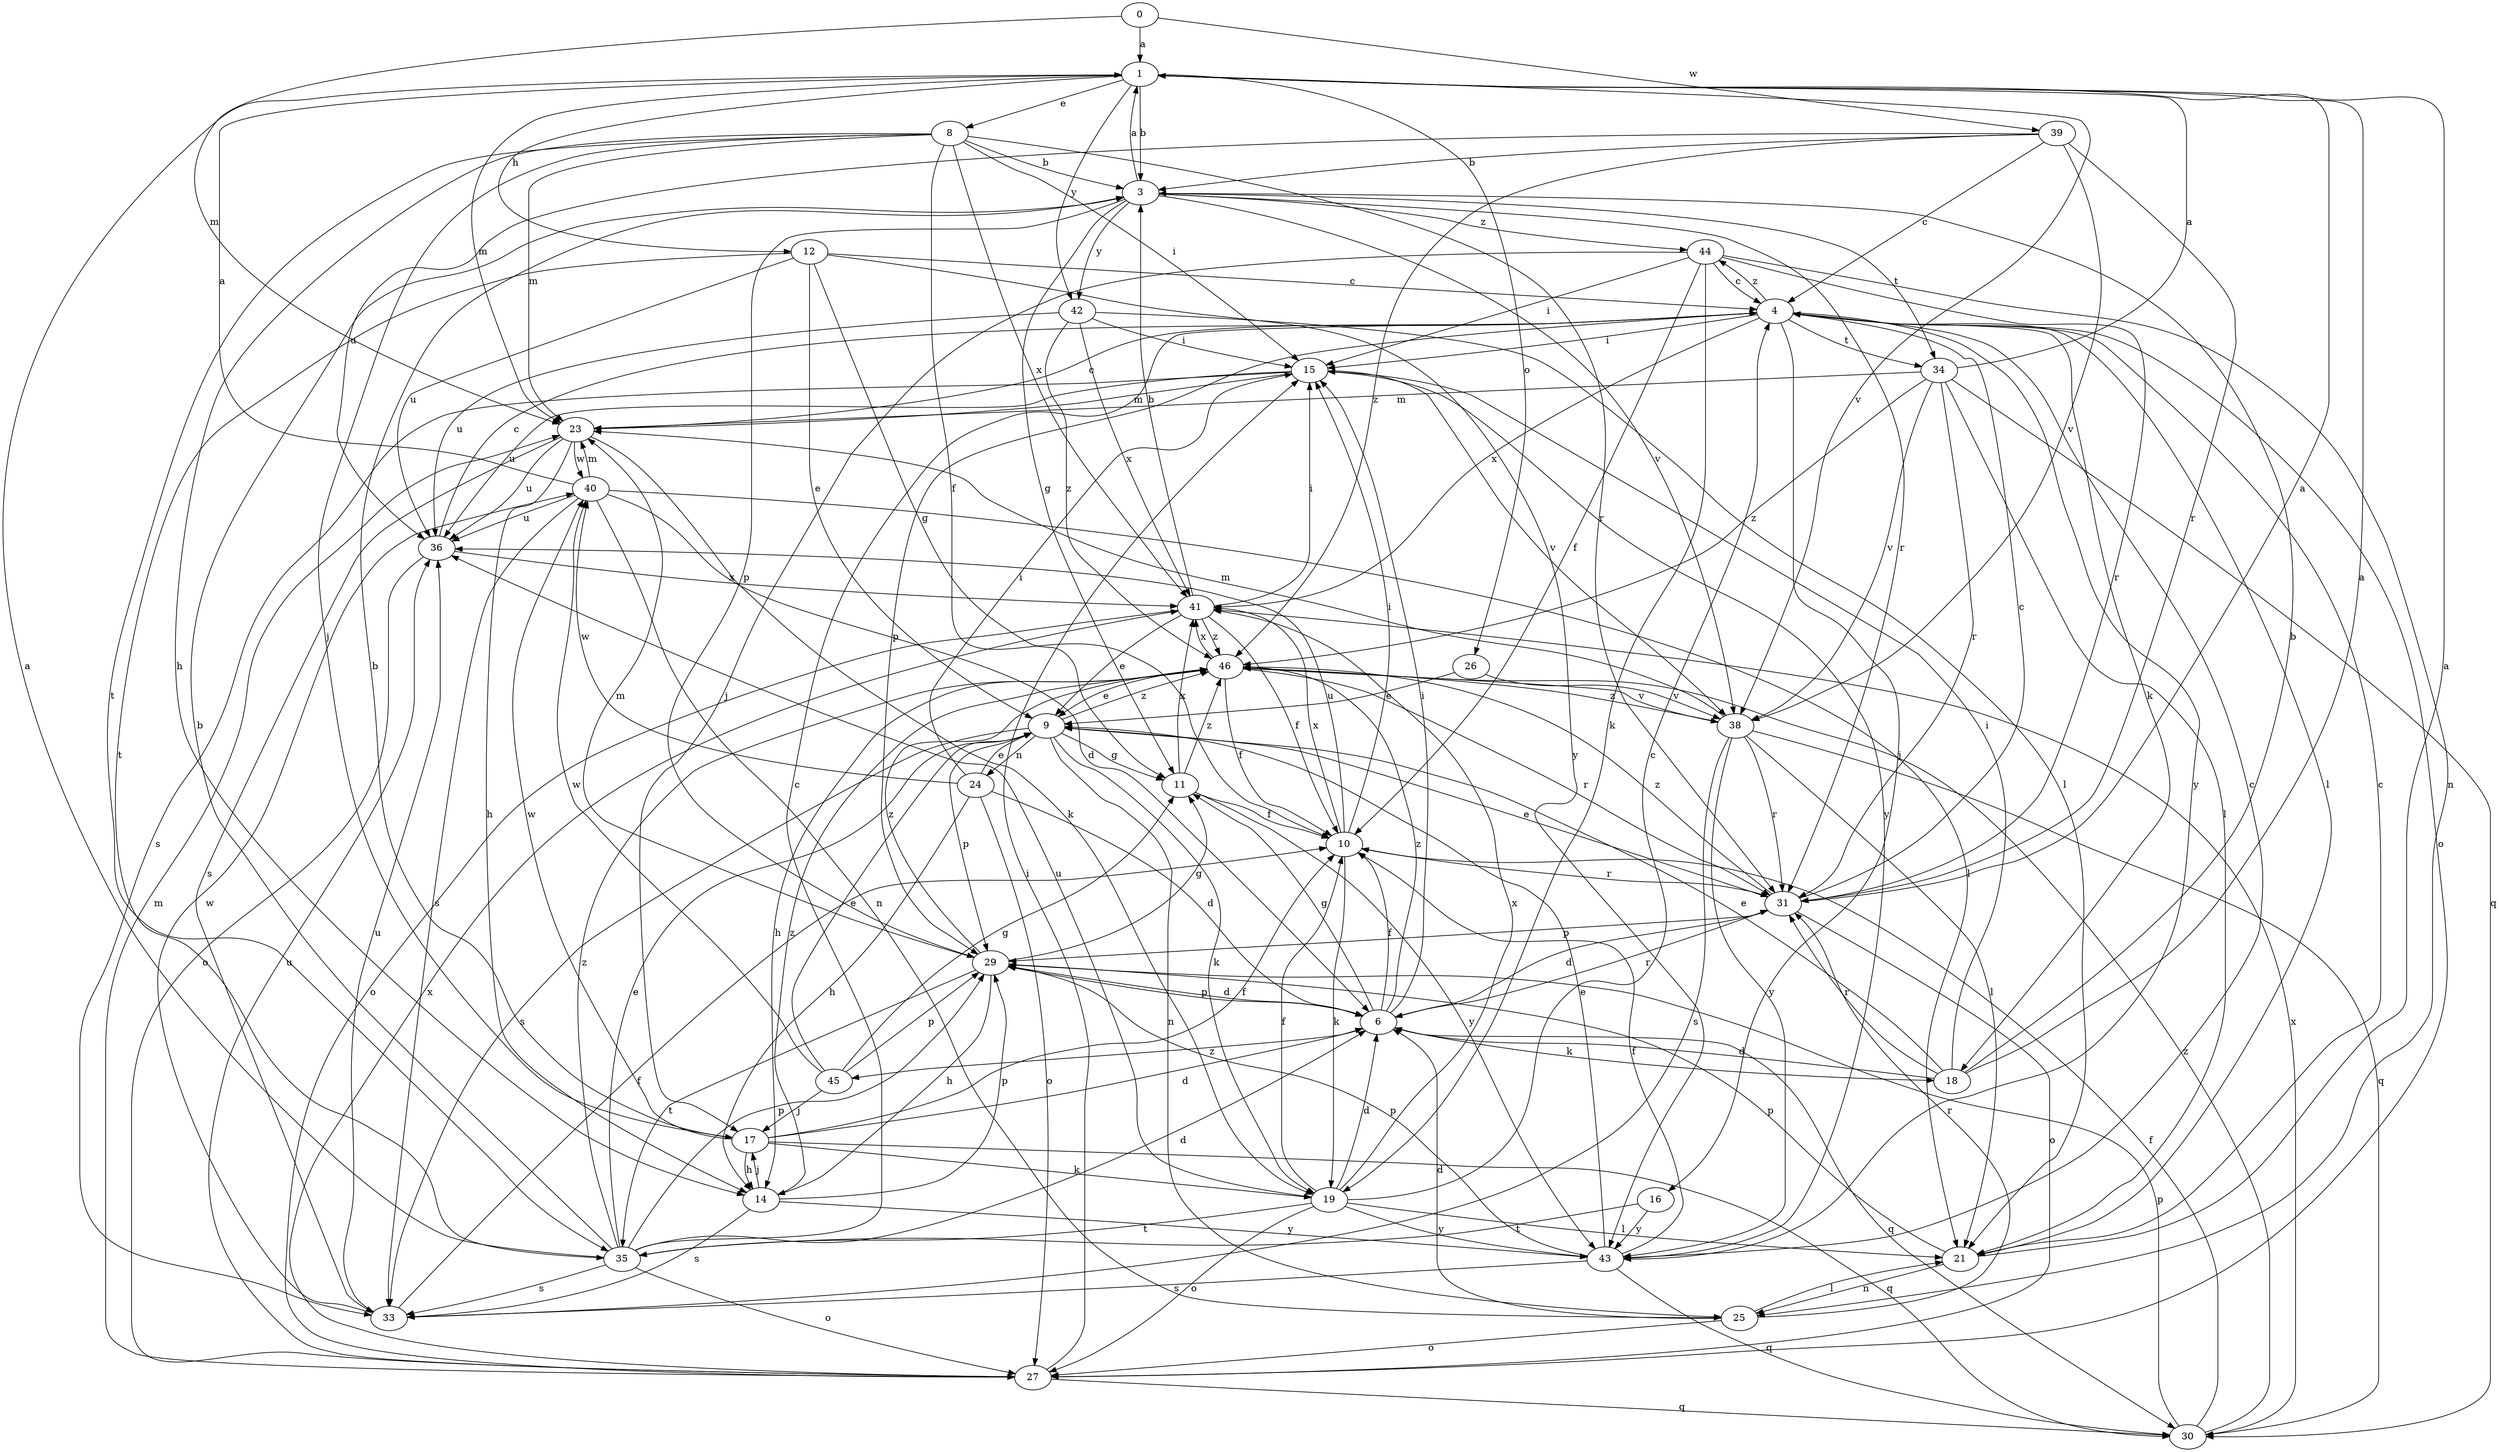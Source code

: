 strict digraph  {
0;
1;
3;
4;
6;
8;
9;
10;
11;
12;
14;
15;
16;
17;
18;
19;
21;
23;
24;
25;
26;
27;
29;
30;
31;
33;
34;
35;
36;
38;
39;
40;
41;
42;
43;
44;
45;
46;
0 -> 1  [label=a];
0 -> 23  [label=m];
0 -> 39  [label=w];
1 -> 3  [label=b];
1 -> 8  [label=e];
1 -> 12  [label=h];
1 -> 23  [label=m];
1 -> 26  [label=o];
1 -> 38  [label=v];
1 -> 42  [label=y];
3 -> 1  [label=a];
3 -> 11  [label=g];
3 -> 29  [label=p];
3 -> 31  [label=r];
3 -> 34  [label=t];
3 -> 38  [label=v];
3 -> 42  [label=y];
3 -> 44  [label=z];
4 -> 15  [label=i];
4 -> 16  [label=j];
4 -> 18  [label=k];
4 -> 21  [label=l];
4 -> 27  [label=o];
4 -> 29  [label=p];
4 -> 34  [label=t];
4 -> 41  [label=x];
4 -> 43  [label=y];
4 -> 44  [label=z];
6 -> 10  [label=f];
6 -> 11  [label=g];
6 -> 15  [label=i];
6 -> 18  [label=k];
6 -> 29  [label=p];
6 -> 30  [label=q];
6 -> 31  [label=r];
6 -> 45  [label=z];
6 -> 46  [label=z];
8 -> 3  [label=b];
8 -> 10  [label=f];
8 -> 14  [label=h];
8 -> 15  [label=i];
8 -> 17  [label=j];
8 -> 23  [label=m];
8 -> 31  [label=r];
8 -> 35  [label=t];
8 -> 41  [label=x];
9 -> 11  [label=g];
9 -> 19  [label=k];
9 -> 24  [label=n];
9 -> 25  [label=n];
9 -> 29  [label=p];
9 -> 33  [label=s];
9 -> 46  [label=z];
10 -> 15  [label=i];
10 -> 19  [label=k];
10 -> 31  [label=r];
10 -> 36  [label=u];
10 -> 41  [label=x];
11 -> 10  [label=f];
11 -> 41  [label=x];
11 -> 43  [label=y];
11 -> 46  [label=z];
12 -> 4  [label=c];
12 -> 9  [label=e];
12 -> 11  [label=g];
12 -> 35  [label=t];
12 -> 36  [label=u];
12 -> 43  [label=y];
14 -> 17  [label=j];
14 -> 29  [label=p];
14 -> 33  [label=s];
14 -> 43  [label=y];
14 -> 46  [label=z];
15 -> 23  [label=m];
15 -> 33  [label=s];
15 -> 36  [label=u];
15 -> 38  [label=v];
15 -> 43  [label=y];
16 -> 35  [label=t];
16 -> 43  [label=y];
17 -> 3  [label=b];
17 -> 6  [label=d];
17 -> 10  [label=f];
17 -> 14  [label=h];
17 -> 19  [label=k];
17 -> 30  [label=q];
17 -> 40  [label=w];
18 -> 1  [label=a];
18 -> 3  [label=b];
18 -> 6  [label=d];
18 -> 9  [label=e];
18 -> 15  [label=i];
18 -> 31  [label=r];
19 -> 4  [label=c];
19 -> 6  [label=d];
19 -> 10  [label=f];
19 -> 21  [label=l];
19 -> 27  [label=o];
19 -> 35  [label=t];
19 -> 36  [label=u];
19 -> 41  [label=x];
19 -> 43  [label=y];
21 -> 1  [label=a];
21 -> 4  [label=c];
21 -> 25  [label=n];
21 -> 29  [label=p];
23 -> 4  [label=c];
23 -> 14  [label=h];
23 -> 19  [label=k];
23 -> 33  [label=s];
23 -> 36  [label=u];
23 -> 40  [label=w];
24 -> 6  [label=d];
24 -> 9  [label=e];
24 -> 14  [label=h];
24 -> 15  [label=i];
24 -> 27  [label=o];
24 -> 40  [label=w];
25 -> 6  [label=d];
25 -> 21  [label=l];
25 -> 27  [label=o];
25 -> 31  [label=r];
26 -> 9  [label=e];
26 -> 38  [label=v];
27 -> 15  [label=i];
27 -> 23  [label=m];
27 -> 30  [label=q];
27 -> 36  [label=u];
27 -> 41  [label=x];
29 -> 6  [label=d];
29 -> 11  [label=g];
29 -> 14  [label=h];
29 -> 23  [label=m];
29 -> 35  [label=t];
29 -> 46  [label=z];
30 -> 10  [label=f];
30 -> 29  [label=p];
30 -> 41  [label=x];
30 -> 46  [label=z];
31 -> 1  [label=a];
31 -> 4  [label=c];
31 -> 6  [label=d];
31 -> 9  [label=e];
31 -> 27  [label=o];
31 -> 29  [label=p];
31 -> 46  [label=z];
33 -> 10  [label=f];
33 -> 36  [label=u];
33 -> 40  [label=w];
34 -> 1  [label=a];
34 -> 21  [label=l];
34 -> 23  [label=m];
34 -> 30  [label=q];
34 -> 31  [label=r];
34 -> 38  [label=v];
34 -> 46  [label=z];
35 -> 1  [label=a];
35 -> 3  [label=b];
35 -> 4  [label=c];
35 -> 6  [label=d];
35 -> 9  [label=e];
35 -> 27  [label=o];
35 -> 29  [label=p];
35 -> 33  [label=s];
35 -> 46  [label=z];
36 -> 4  [label=c];
36 -> 27  [label=o];
36 -> 41  [label=x];
38 -> 21  [label=l];
38 -> 23  [label=m];
38 -> 30  [label=q];
38 -> 31  [label=r];
38 -> 33  [label=s];
38 -> 43  [label=y];
38 -> 46  [label=z];
39 -> 3  [label=b];
39 -> 4  [label=c];
39 -> 31  [label=r];
39 -> 36  [label=u];
39 -> 38  [label=v];
39 -> 46  [label=z];
40 -> 1  [label=a];
40 -> 6  [label=d];
40 -> 21  [label=l];
40 -> 23  [label=m];
40 -> 25  [label=n];
40 -> 33  [label=s];
40 -> 36  [label=u];
41 -> 3  [label=b];
41 -> 9  [label=e];
41 -> 10  [label=f];
41 -> 15  [label=i];
41 -> 27  [label=o];
41 -> 46  [label=z];
42 -> 15  [label=i];
42 -> 21  [label=l];
42 -> 36  [label=u];
42 -> 41  [label=x];
42 -> 46  [label=z];
43 -> 4  [label=c];
43 -> 9  [label=e];
43 -> 10  [label=f];
43 -> 29  [label=p];
43 -> 30  [label=q];
43 -> 33  [label=s];
44 -> 4  [label=c];
44 -> 10  [label=f];
44 -> 15  [label=i];
44 -> 17  [label=j];
44 -> 19  [label=k];
44 -> 25  [label=n];
44 -> 31  [label=r];
45 -> 9  [label=e];
45 -> 11  [label=g];
45 -> 17  [label=j];
45 -> 29  [label=p];
45 -> 40  [label=w];
46 -> 9  [label=e];
46 -> 10  [label=f];
46 -> 14  [label=h];
46 -> 31  [label=r];
46 -> 38  [label=v];
46 -> 41  [label=x];
}
